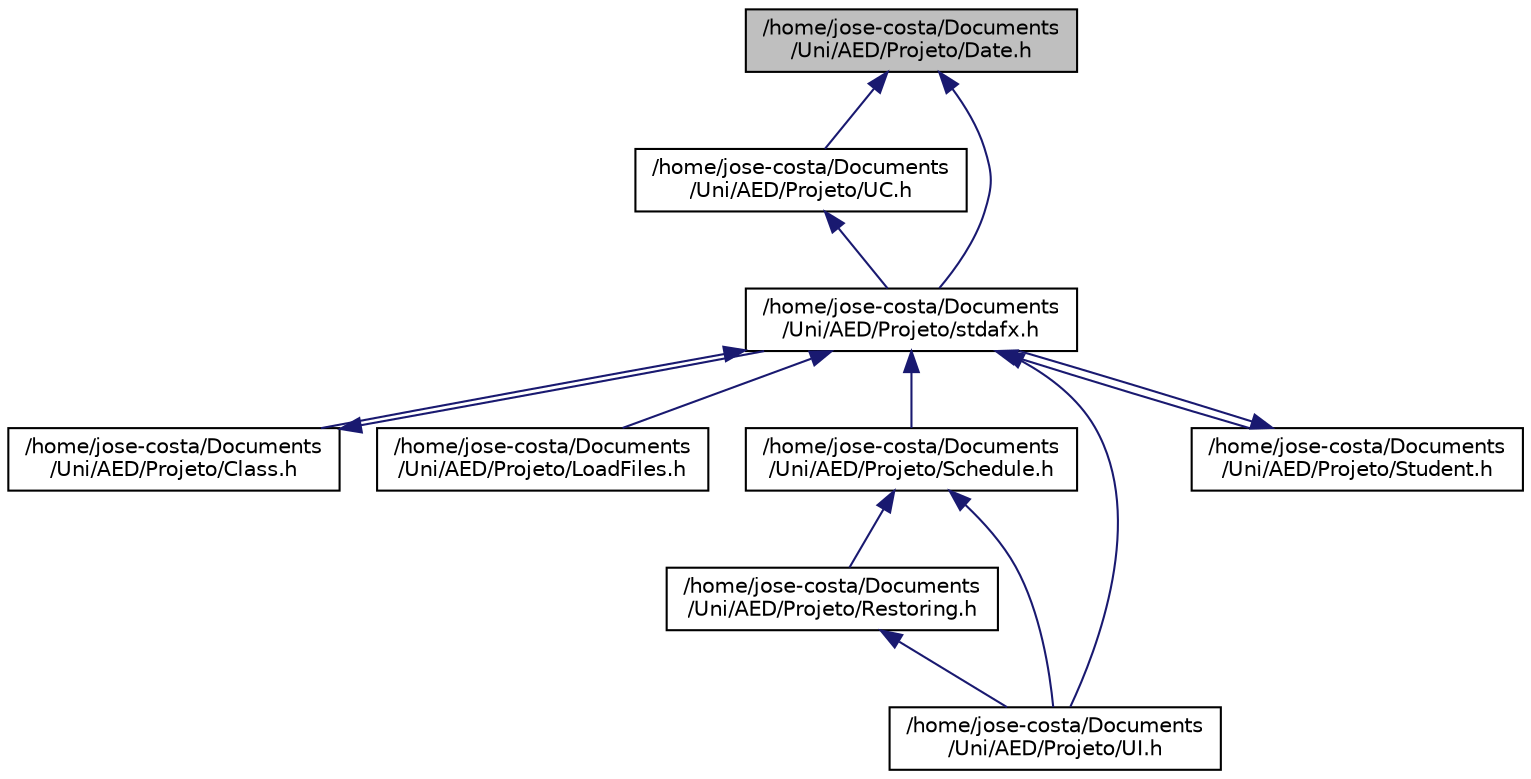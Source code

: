 digraph "/home/jose-costa/Documents/Uni/AED/Projeto/Date.h"
{
 // LATEX_PDF_SIZE
  edge [fontname="Helvetica",fontsize="10",labelfontname="Helvetica",labelfontsize="10"];
  node [fontname="Helvetica",fontsize="10",shape=record];
  Node1 [label="/home/jose-costa/Documents\l/Uni/AED/Projeto/Date.h",height=0.2,width=0.4,color="black", fillcolor="grey75", style="filled", fontcolor="black",tooltip="A header file used to represent a struct of date, along with related utility functions."];
  Node1 -> Node2 [dir="back",color="midnightblue",fontsize="10",style="solid"];
  Node2 [label="/home/jose-costa/Documents\l/Uni/AED/Projeto/UC.h",height=0.2,width=0.4,color="black", fillcolor="white", style="filled",URL="$UC_8h.html",tooltip="Header file for the UC class, along with related utility functions and operators."];
  Node2 -> Node3 [dir="back",color="midnightblue",fontsize="10",style="solid"];
  Node3 [label="/home/jose-costa/Documents\l/Uni/AED/Projeto/stdafx.h",height=0.2,width=0.4,color="black", fillcolor="white", style="filled",URL="$stdafx_8h.html",tooltip=" "];
  Node3 -> Node4 [dir="back",color="midnightblue",fontsize="10",style="solid"];
  Node4 [label="/home/jose-costa/Documents\l/Uni/AED/Projeto/Class.h",height=0.2,width=0.4,color="black", fillcolor="white", style="filled",URL="$Class_8h.html",tooltip="A header file used to represent a class of an UC, along with related utility functions and operators."];
  Node4 -> Node3 [dir="back",color="midnightblue",fontsize="10",style="solid"];
  Node3 -> Node5 [dir="back",color="midnightblue",fontsize="10",style="solid"];
  Node5 [label="/home/jose-costa/Documents\l/Uni/AED/Projeto/LoadFiles.h",height=0.2,width=0.4,color="black", fillcolor="white", style="filled",URL="$LoadFiles_8h.html",tooltip="A header file used to represent all the loading functions."];
  Node3 -> Node6 [dir="back",color="midnightblue",fontsize="10",style="solid"];
  Node6 [label="/home/jose-costa/Documents\l/Uni/AED/Projeto/Schedule.h",height=0.2,width=0.4,color="black", fillcolor="white", style="filled",URL="$Schedule_8h.html",tooltip="Header file for the Schedule class, along with related utility functions and operators."];
  Node6 -> Node7 [dir="back",color="midnightblue",fontsize="10",style="solid"];
  Node7 [label="/home/jose-costa/Documents\l/Uni/AED/Projeto/Restoring.h",height=0.2,width=0.4,color="black", fillcolor="white", style="filled",URL="$Restoring_8h.html",tooltip="The header file for the Restoring function."];
  Node7 -> Node8 [dir="back",color="midnightblue",fontsize="10",style="solid"];
  Node8 [label="/home/jose-costa/Documents\l/Uni/AED/Projeto/UI.h",height=0.2,width=0.4,color="black", fillcolor="white", style="filled",URL="$UI_8h.html",tooltip="Header file for the UI class, the user interface of a scheduling application."];
  Node6 -> Node8 [dir="back",color="midnightblue",fontsize="10",style="solid"];
  Node3 -> Node9 [dir="back",color="midnightblue",fontsize="10",style="solid"];
  Node9 [label="/home/jose-costa/Documents\l/Uni/AED/Projeto/Student.h",height=0.2,width=0.4,color="black", fillcolor="white", style="filled",URL="$Student_8h.html",tooltip="This file contains the declaration of the Student class, along with related utility functions and ope..."];
  Node9 -> Node3 [dir="back",color="midnightblue",fontsize="10",style="solid"];
  Node3 -> Node8 [dir="back",color="midnightblue",fontsize="10",style="solid"];
  Node1 -> Node3 [dir="back",color="midnightblue",fontsize="10",style="solid"];
}
